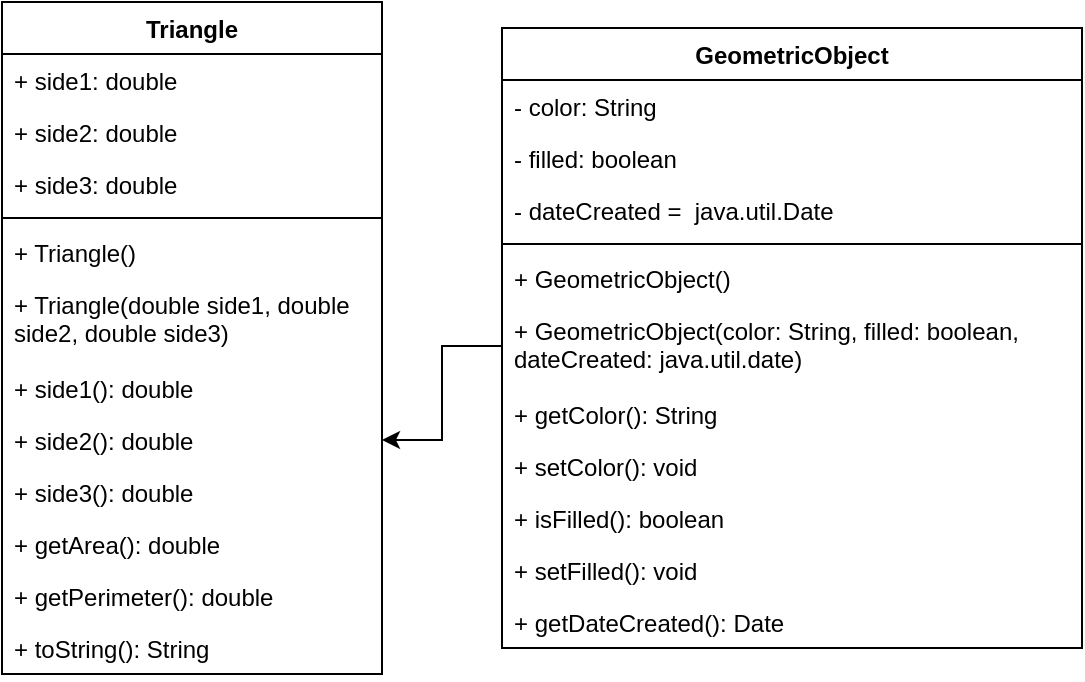 <mxfile version="22.0.3" type="device">
  <diagram name="Page-1" id="cXtHpZz1KZqrfgvmPIi9">
    <mxGraphModel dx="955" dy="557" grid="1" gridSize="10" guides="1" tooltips="1" connect="1" arrows="1" fold="1" page="1" pageScale="1" pageWidth="850" pageHeight="1100" math="0" shadow="0">
      <root>
        <mxCell id="0" />
        <mxCell id="1" parent="0" />
        <mxCell id="K4t1xtYYmBP7zxjsqk58-1" value="GeometricObject" style="swimlane;fontStyle=1;align=center;verticalAlign=top;childLayout=stackLayout;horizontal=1;startSize=26;horizontalStack=0;resizeParent=1;resizeParentMax=0;resizeLast=0;collapsible=1;marginBottom=0;whiteSpace=wrap;html=1;" parent="1" vertex="1">
          <mxGeometry x="370" y="290" width="290" height="310" as="geometry" />
        </mxCell>
        <mxCell id="K4t1xtYYmBP7zxjsqk58-2" value="- color: String" style="text;strokeColor=none;fillColor=none;align=left;verticalAlign=top;spacingLeft=4;spacingRight=4;overflow=hidden;rotatable=0;points=[[0,0.5],[1,0.5]];portConstraint=eastwest;whiteSpace=wrap;html=1;" parent="K4t1xtYYmBP7zxjsqk58-1" vertex="1">
          <mxGeometry y="26" width="290" height="26" as="geometry" />
        </mxCell>
        <mxCell id="K4t1xtYYmBP7zxjsqk58-5" value="- filled: boolean" style="text;strokeColor=none;fillColor=none;align=left;verticalAlign=top;spacingLeft=4;spacingRight=4;overflow=hidden;rotatable=0;points=[[0,0.5],[1,0.5]];portConstraint=eastwest;whiteSpace=wrap;html=1;" parent="K4t1xtYYmBP7zxjsqk58-1" vertex="1">
          <mxGeometry y="52" width="290" height="26" as="geometry" />
        </mxCell>
        <mxCell id="K4t1xtYYmBP7zxjsqk58-6" value="- dateCreated =&amp;nbsp; java.util.Date" style="text;strokeColor=none;fillColor=none;align=left;verticalAlign=top;spacingLeft=4;spacingRight=4;overflow=hidden;rotatable=0;points=[[0,0.5],[1,0.5]];portConstraint=eastwest;whiteSpace=wrap;html=1;" parent="K4t1xtYYmBP7zxjsqk58-1" vertex="1">
          <mxGeometry y="78" width="290" height="26" as="geometry" />
        </mxCell>
        <mxCell id="K4t1xtYYmBP7zxjsqk58-3" value="" style="line;strokeWidth=1;fillColor=none;align=left;verticalAlign=middle;spacingTop=-1;spacingLeft=3;spacingRight=3;rotatable=0;labelPosition=right;points=[];portConstraint=eastwest;strokeColor=inherit;" parent="K4t1xtYYmBP7zxjsqk58-1" vertex="1">
          <mxGeometry y="104" width="290" height="8" as="geometry" />
        </mxCell>
        <mxCell id="K4t1xtYYmBP7zxjsqk58-4" value="+ GeometricObject()" style="text;strokeColor=none;fillColor=none;align=left;verticalAlign=top;spacingLeft=4;spacingRight=4;overflow=hidden;rotatable=0;points=[[0,0.5],[1,0.5]];portConstraint=eastwest;whiteSpace=wrap;html=1;" parent="K4t1xtYYmBP7zxjsqk58-1" vertex="1">
          <mxGeometry y="112" width="290" height="26" as="geometry" />
        </mxCell>
        <mxCell id="K4t1xtYYmBP7zxjsqk58-7" value="+ GeometricObject(color: String, filled: boolean, dateCreated: java.util.date)" style="text;strokeColor=none;fillColor=none;align=left;verticalAlign=top;spacingLeft=4;spacingRight=4;overflow=hidden;rotatable=0;points=[[0,0.5],[1,0.5]];portConstraint=eastwest;whiteSpace=wrap;html=1;" parent="K4t1xtYYmBP7zxjsqk58-1" vertex="1">
          <mxGeometry y="138" width="290" height="42" as="geometry" />
        </mxCell>
        <mxCell id="K4t1xtYYmBP7zxjsqk58-8" value="+ getColor(): String" style="text;strokeColor=none;fillColor=none;align=left;verticalAlign=top;spacingLeft=4;spacingRight=4;overflow=hidden;rotatable=0;points=[[0,0.5],[1,0.5]];portConstraint=eastwest;whiteSpace=wrap;html=1;" parent="K4t1xtYYmBP7zxjsqk58-1" vertex="1">
          <mxGeometry y="180" width="290" height="26" as="geometry" />
        </mxCell>
        <mxCell id="K4t1xtYYmBP7zxjsqk58-9" value="+ setColor(): void" style="text;strokeColor=none;fillColor=none;align=left;verticalAlign=top;spacingLeft=4;spacingRight=4;overflow=hidden;rotatable=0;points=[[0,0.5],[1,0.5]];portConstraint=eastwest;whiteSpace=wrap;html=1;" parent="K4t1xtYYmBP7zxjsqk58-1" vertex="1">
          <mxGeometry y="206" width="290" height="26" as="geometry" />
        </mxCell>
        <mxCell id="vZ1ndSbymLbPQOX6WzdK-1" value="+ isFilled(): boolean" style="text;strokeColor=none;fillColor=none;align=left;verticalAlign=top;spacingLeft=4;spacingRight=4;overflow=hidden;rotatable=0;points=[[0,0.5],[1,0.5]];portConstraint=eastwest;whiteSpace=wrap;html=1;" vertex="1" parent="K4t1xtYYmBP7zxjsqk58-1">
          <mxGeometry y="232" width="290" height="26" as="geometry" />
        </mxCell>
        <mxCell id="vZ1ndSbymLbPQOX6WzdK-2" value="+ setFilled(): void" style="text;strokeColor=none;fillColor=none;align=left;verticalAlign=top;spacingLeft=4;spacingRight=4;overflow=hidden;rotatable=0;points=[[0,0.5],[1,0.5]];portConstraint=eastwest;whiteSpace=wrap;html=1;" vertex="1" parent="K4t1xtYYmBP7zxjsqk58-1">
          <mxGeometry y="258" width="290" height="26" as="geometry" />
        </mxCell>
        <mxCell id="vZ1ndSbymLbPQOX6WzdK-3" value="+ getDateCreated(): Date" style="text;strokeColor=none;fillColor=none;align=left;verticalAlign=top;spacingLeft=4;spacingRight=4;overflow=hidden;rotatable=0;points=[[0,0.5],[1,0.5]];portConstraint=eastwest;whiteSpace=wrap;html=1;" vertex="1" parent="K4t1xtYYmBP7zxjsqk58-1">
          <mxGeometry y="284" width="290" height="26" as="geometry" />
        </mxCell>
        <mxCell id="vZ1ndSbymLbPQOX6WzdK-4" value="Triangle" style="swimlane;fontStyle=1;align=center;verticalAlign=top;childLayout=stackLayout;horizontal=1;startSize=26;horizontalStack=0;resizeParent=1;resizeParentMax=0;resizeLast=0;collapsible=1;marginBottom=0;whiteSpace=wrap;html=1;" vertex="1" parent="1">
          <mxGeometry x="120" y="277" width="190" height="336" as="geometry" />
        </mxCell>
        <mxCell id="vZ1ndSbymLbPQOX6WzdK-5" value="+ side1: double" style="text;strokeColor=none;fillColor=none;align=left;verticalAlign=top;spacingLeft=4;spacingRight=4;overflow=hidden;rotatable=0;points=[[0,0.5],[1,0.5]];portConstraint=eastwest;whiteSpace=wrap;html=1;" vertex="1" parent="vZ1ndSbymLbPQOX6WzdK-4">
          <mxGeometry y="26" width="190" height="26" as="geometry" />
        </mxCell>
        <mxCell id="vZ1ndSbymLbPQOX6WzdK-12" value="+ side2: double" style="text;strokeColor=none;fillColor=none;align=left;verticalAlign=top;spacingLeft=4;spacingRight=4;overflow=hidden;rotatable=0;points=[[0,0.5],[1,0.5]];portConstraint=eastwest;whiteSpace=wrap;html=1;" vertex="1" parent="vZ1ndSbymLbPQOX6WzdK-4">
          <mxGeometry y="52" width="190" height="26" as="geometry" />
        </mxCell>
        <mxCell id="vZ1ndSbymLbPQOX6WzdK-13" value="+ side3: double" style="text;strokeColor=none;fillColor=none;align=left;verticalAlign=top;spacingLeft=4;spacingRight=4;overflow=hidden;rotatable=0;points=[[0,0.5],[1,0.5]];portConstraint=eastwest;whiteSpace=wrap;html=1;" vertex="1" parent="vZ1ndSbymLbPQOX6WzdK-4">
          <mxGeometry y="78" width="190" height="26" as="geometry" />
        </mxCell>
        <mxCell id="vZ1ndSbymLbPQOX6WzdK-6" value="" style="line;strokeWidth=1;fillColor=none;align=left;verticalAlign=middle;spacingTop=-1;spacingLeft=3;spacingRight=3;rotatable=0;labelPosition=right;points=[];portConstraint=eastwest;strokeColor=inherit;" vertex="1" parent="vZ1ndSbymLbPQOX6WzdK-4">
          <mxGeometry y="104" width="190" height="8" as="geometry" />
        </mxCell>
        <mxCell id="vZ1ndSbymLbPQOX6WzdK-7" value="+ Triangle()" style="text;strokeColor=none;fillColor=none;align=left;verticalAlign=top;spacingLeft=4;spacingRight=4;overflow=hidden;rotatable=0;points=[[0,0.5],[1,0.5]];portConstraint=eastwest;whiteSpace=wrap;html=1;" vertex="1" parent="vZ1ndSbymLbPQOX6WzdK-4">
          <mxGeometry y="112" width="190" height="26" as="geometry" />
        </mxCell>
        <mxCell id="vZ1ndSbymLbPQOX6WzdK-14" value="+ Triangle(double side1, double side2, double side3)" style="text;strokeColor=none;fillColor=none;align=left;verticalAlign=top;spacingLeft=4;spacingRight=4;overflow=hidden;rotatable=0;points=[[0,0.5],[1,0.5]];portConstraint=eastwest;whiteSpace=wrap;html=1;" vertex="1" parent="vZ1ndSbymLbPQOX6WzdK-4">
          <mxGeometry y="138" width="190" height="42" as="geometry" />
        </mxCell>
        <mxCell id="vZ1ndSbymLbPQOX6WzdK-15" value="+ side1(): double" style="text;strokeColor=none;fillColor=none;align=left;verticalAlign=top;spacingLeft=4;spacingRight=4;overflow=hidden;rotatable=0;points=[[0,0.5],[1,0.5]];portConstraint=eastwest;whiteSpace=wrap;html=1;" vertex="1" parent="vZ1ndSbymLbPQOX6WzdK-4">
          <mxGeometry y="180" width="190" height="26" as="geometry" />
        </mxCell>
        <mxCell id="vZ1ndSbymLbPQOX6WzdK-16" value="+ side2(): double" style="text;strokeColor=none;fillColor=none;align=left;verticalAlign=top;spacingLeft=4;spacingRight=4;overflow=hidden;rotatable=0;points=[[0,0.5],[1,0.5]];portConstraint=eastwest;whiteSpace=wrap;html=1;" vertex="1" parent="vZ1ndSbymLbPQOX6WzdK-4">
          <mxGeometry y="206" width="190" height="26" as="geometry" />
        </mxCell>
        <mxCell id="vZ1ndSbymLbPQOX6WzdK-17" value="+ side3(): double" style="text;strokeColor=none;fillColor=none;align=left;verticalAlign=top;spacingLeft=4;spacingRight=4;overflow=hidden;rotatable=0;points=[[0,0.5],[1,0.5]];portConstraint=eastwest;whiteSpace=wrap;html=1;" vertex="1" parent="vZ1ndSbymLbPQOX6WzdK-4">
          <mxGeometry y="232" width="190" height="26" as="geometry" />
        </mxCell>
        <mxCell id="vZ1ndSbymLbPQOX6WzdK-18" value="+ getArea(): double" style="text;strokeColor=none;fillColor=none;align=left;verticalAlign=top;spacingLeft=4;spacingRight=4;overflow=hidden;rotatable=0;points=[[0,0.5],[1,0.5]];portConstraint=eastwest;whiteSpace=wrap;html=1;" vertex="1" parent="vZ1ndSbymLbPQOX6WzdK-4">
          <mxGeometry y="258" width="190" height="26" as="geometry" />
        </mxCell>
        <mxCell id="vZ1ndSbymLbPQOX6WzdK-19" value="+ getPerimeter(): double" style="text;strokeColor=none;fillColor=none;align=left;verticalAlign=top;spacingLeft=4;spacingRight=4;overflow=hidden;rotatable=0;points=[[0,0.5],[1,0.5]];portConstraint=eastwest;whiteSpace=wrap;html=1;" vertex="1" parent="vZ1ndSbymLbPQOX6WzdK-4">
          <mxGeometry y="284" width="190" height="26" as="geometry" />
        </mxCell>
        <mxCell id="vZ1ndSbymLbPQOX6WzdK-20" value="+ toString(): String" style="text;strokeColor=none;fillColor=none;align=left;verticalAlign=top;spacingLeft=4;spacingRight=4;overflow=hidden;rotatable=0;points=[[0,0.5],[1,0.5]];portConstraint=eastwest;whiteSpace=wrap;html=1;" vertex="1" parent="vZ1ndSbymLbPQOX6WzdK-4">
          <mxGeometry y="310" width="190" height="26" as="geometry" />
        </mxCell>
        <mxCell id="vZ1ndSbymLbPQOX6WzdK-29" value="" style="edgeStyle=orthogonalEdgeStyle;rounded=0;orthogonalLoop=1;jettySize=auto;html=1;" edge="1" parent="1" source="K4t1xtYYmBP7zxjsqk58-7" target="vZ1ndSbymLbPQOX6WzdK-16">
          <mxGeometry relative="1" as="geometry" />
        </mxCell>
      </root>
    </mxGraphModel>
  </diagram>
</mxfile>
